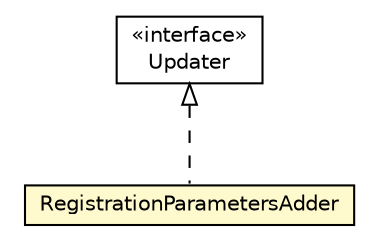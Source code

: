 #!/usr/local/bin/dot
#
# Class diagram 
# Generated by UMLGraph version R5_6-24-gf6e263 (http://www.umlgraph.org/)
#

digraph G {
	edge [fontname="Helvetica",fontsize=10,labelfontname="Helvetica",labelfontsize=10];
	node [fontname="Helvetica",fontsize=10,shape=plaintext];
	nodesep=0.25;
	ranksep=0.5;
	// org.universAAL.ri.gateway.proxies.updating.RegistrationParametersAdder
	c6887679 [label=<<table title="org.universAAL.ri.gateway.proxies.updating.RegistrationParametersAdder" border="0" cellborder="1" cellspacing="0" cellpadding="2" port="p" bgcolor="lemonChiffon" href="./RegistrationParametersAdder.html">
		<tr><td><table border="0" cellspacing="0" cellpadding="1">
<tr><td align="center" balign="center"> RegistrationParametersAdder </td></tr>
		</table></td></tr>
		</table>>, URL="./RegistrationParametersAdder.html", fontname="Helvetica", fontcolor="black", fontsize=10.0];
	// org.universAAL.ri.gateway.proxies.updating.Updater
	c6887680 [label=<<table title="org.universAAL.ri.gateway.proxies.updating.Updater" border="0" cellborder="1" cellspacing="0" cellpadding="2" port="p" href="./Updater.html">
		<tr><td><table border="0" cellspacing="0" cellpadding="1">
<tr><td align="center" balign="center"> &#171;interface&#187; </td></tr>
<tr><td align="center" balign="center"> Updater </td></tr>
		</table></td></tr>
		</table>>, URL="./Updater.html", fontname="Helvetica", fontcolor="black", fontsize=10.0];
	//org.universAAL.ri.gateway.proxies.updating.RegistrationParametersAdder implements org.universAAL.ri.gateway.proxies.updating.Updater
	c6887680:p -> c6887679:p [dir=back,arrowtail=empty,style=dashed];
}

